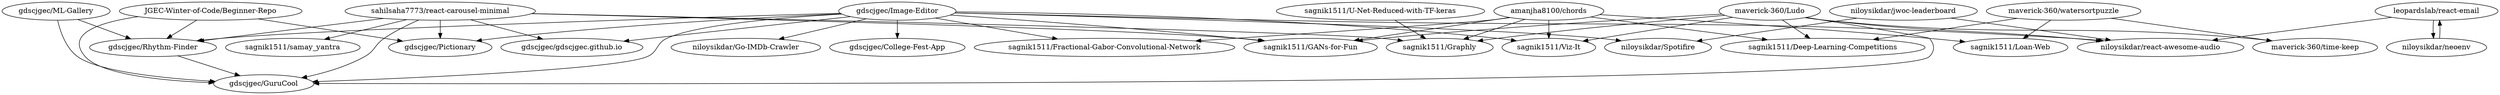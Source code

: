 digraph G {
"JGEC-Winter-of-Code/Beginner-Repo" -> "gdscjgec/GuruCool"
"JGEC-Winter-of-Code/Beginner-Repo" -> "gdscjgec/Rhythm-Finder"
"JGEC-Winter-of-Code/Beginner-Repo" -> "gdscjgec/Pictionary"
"sahilsaha7773/react-carousel-minimal" -> "sagnik1511/GANs-for-Fun"
"sahilsaha7773/react-carousel-minimal" -> "gdscjgec/GuruCool"
"sahilsaha7773/react-carousel-minimal" -> "gdscjgec/Pictionary"
"sahilsaha7773/react-carousel-minimal" -> "gdscjgec/Rhythm-Finder"
"sahilsaha7773/react-carousel-minimal" -> "gdscjgec/gdscjgec.github.io"
"sahilsaha7773/react-carousel-minimal" -> "sagnik1511/samay_yantra"
"sahilsaha7773/react-carousel-minimal" -> "sagnik1511/Graphly"
"maverick-360/watersortpuzzle" -> "sagnik1511/Loan-Web"
"maverick-360/watersortpuzzle" -> "maverick-360/time-keep"
"maverick-360/watersortpuzzle" -> "sagnik1511/Deep-Learning-Competitions"
"sagnik1511/U-Net-Reduced-with-TF-keras" -> "sagnik1511/Graphly"
"leopardslab/react-email" -> "niloysikdar/neoenv"
"leopardslab/react-email" -> "niloysikdar/react-awesome-audio"
"maverick-360/Ludo" -> "sagnik1511/Viz-It"
"maverick-360/Ludo" -> "sagnik1511/Deep-Learning-Competitions"
"maverick-360/Ludo" -> "sagnik1511/GANs-for-Fun"
"maverick-360/Ludo" -> "sagnik1511/Graphly"
"maverick-360/Ludo" -> "maverick-360/time-keep"
"maverick-360/Ludo" -> "gdscjgec/GuruCool"
"maverick-360/Ludo" -> "niloysikdar/react-awesome-audio"
"amanjha8100/chords" -> "sagnik1511/Graphly"
"amanjha8100/chords" -> "sagnik1511/Viz-It"
"amanjha8100/chords" -> "sagnik1511/Fractional-Gabor-Convolutional-Network"
"amanjha8100/chords" -> "sagnik1511/Loan-Web"
"amanjha8100/chords" -> "sagnik1511/Deep-Learning-Competitions"
"amanjha8100/chords" -> "sagnik1511/GANs-for-Fun"
"gdscjgec/Image-Editor" -> "gdscjgec/GuruCool"
"gdscjgec/Image-Editor" -> "gdscjgec/Pictionary"
"gdscjgec/Image-Editor" -> "gdscjgec/Rhythm-Finder"
"gdscjgec/Image-Editor" -> "gdscjgec/gdscjgec.github.io"
"gdscjgec/Image-Editor" -> "sagnik1511/GANs-for-Fun"
"gdscjgec/Image-Editor" -> "niloysikdar/react-awesome-audio"
"gdscjgec/Image-Editor" -> "sagnik1511/Fractional-Gabor-Convolutional-Network"
"gdscjgec/Image-Editor" -> "sagnik1511/Viz-It"
"gdscjgec/Image-Editor" -> "niloysikdar/Spotifire"
"gdscjgec/Image-Editor" -> "niloysikdar/Go-IMDb-Crawler"
"gdscjgec/Image-Editor" -> "gdscjgec/College-Fest-App"
"niloysikdar/jwoc-leaderboard" -> "niloysikdar/Spotifire"
"niloysikdar/jwoc-leaderboard" -> "niloysikdar/react-awesome-audio"
"gdscjgec/ML-Gallery" -> "gdscjgec/GuruCool"
"gdscjgec/ML-Gallery" -> "gdscjgec/Rhythm-Finder"
"gdscjgec/Rhythm-Finder" -> "gdscjgec/GuruCool"
"niloysikdar/neoenv" -> "leopardslab/react-email"
"JGEC-Winter-of-Code/Beginner-Repo" ["l"="1.954,45.119"]
"gdscjgec/GuruCool" ["l"="1.926,45.112"]
"gdscjgec/Rhythm-Finder" ["l"="1.937,45.112"]
"gdscjgec/Pictionary" ["l"="1.93,45.122"]
"sahilsaha7773/react-carousel-minimal" ["l"="1.919,45.102"]
"sagnik1511/GANs-for-Fun" ["l"="1.894,45.114"]
"gdscjgec/gdscjgec.github.io" ["l"="1.913,45.116"]
"sagnik1511/samay_yantra" ["l"="1.928,45.085"]
"sagnik1511/Graphly" ["l"="1.886,45.099"]
"maverick-360/watersortpuzzle" ["l"="1.872,45.078"]
"sagnik1511/Loan-Web" ["l"="1.858,45.087"]
"maverick-360/time-keep" ["l"="1.892,45.085"]
"sagnik1511/Deep-Learning-Competitions" ["l"="1.878,45.093"]
"sagnik1511/U-Net-Reduced-with-TF-keras" ["l"="1.858,45.095"]
"leopardslab/react-email" ["l"="1.949,45.156"]
"niloysikdar/neoenv" ["l"="1.962,45.168"]
"niloysikdar/react-awesome-audio" ["l"="1.923,45.138"]
"maverick-360/Ludo" ["l"="1.901,45.106"]
"sagnik1511/Viz-It" ["l"="1.884,45.118"]
"amanjha8100/chords" ["l"="1.868,45.107"]
"sagnik1511/Fractional-Gabor-Convolutional-Network" ["l"="1.875,45.125"]
"gdscjgec/Image-Editor" ["l"="1.905,45.128"]
"niloysikdar/Spotifire" ["l"="1.905,45.148"]
"niloysikdar/Go-IMDb-Crawler" ["l"="1.879,45.14"]
"gdscjgec/College-Fest-App" ["l"="1.894,45.142"]
"niloysikdar/jwoc-leaderboard" ["l"="1.919,45.157"]
"gdscjgec/ML-Gallery" ["l"="1.949,45.101"]
}